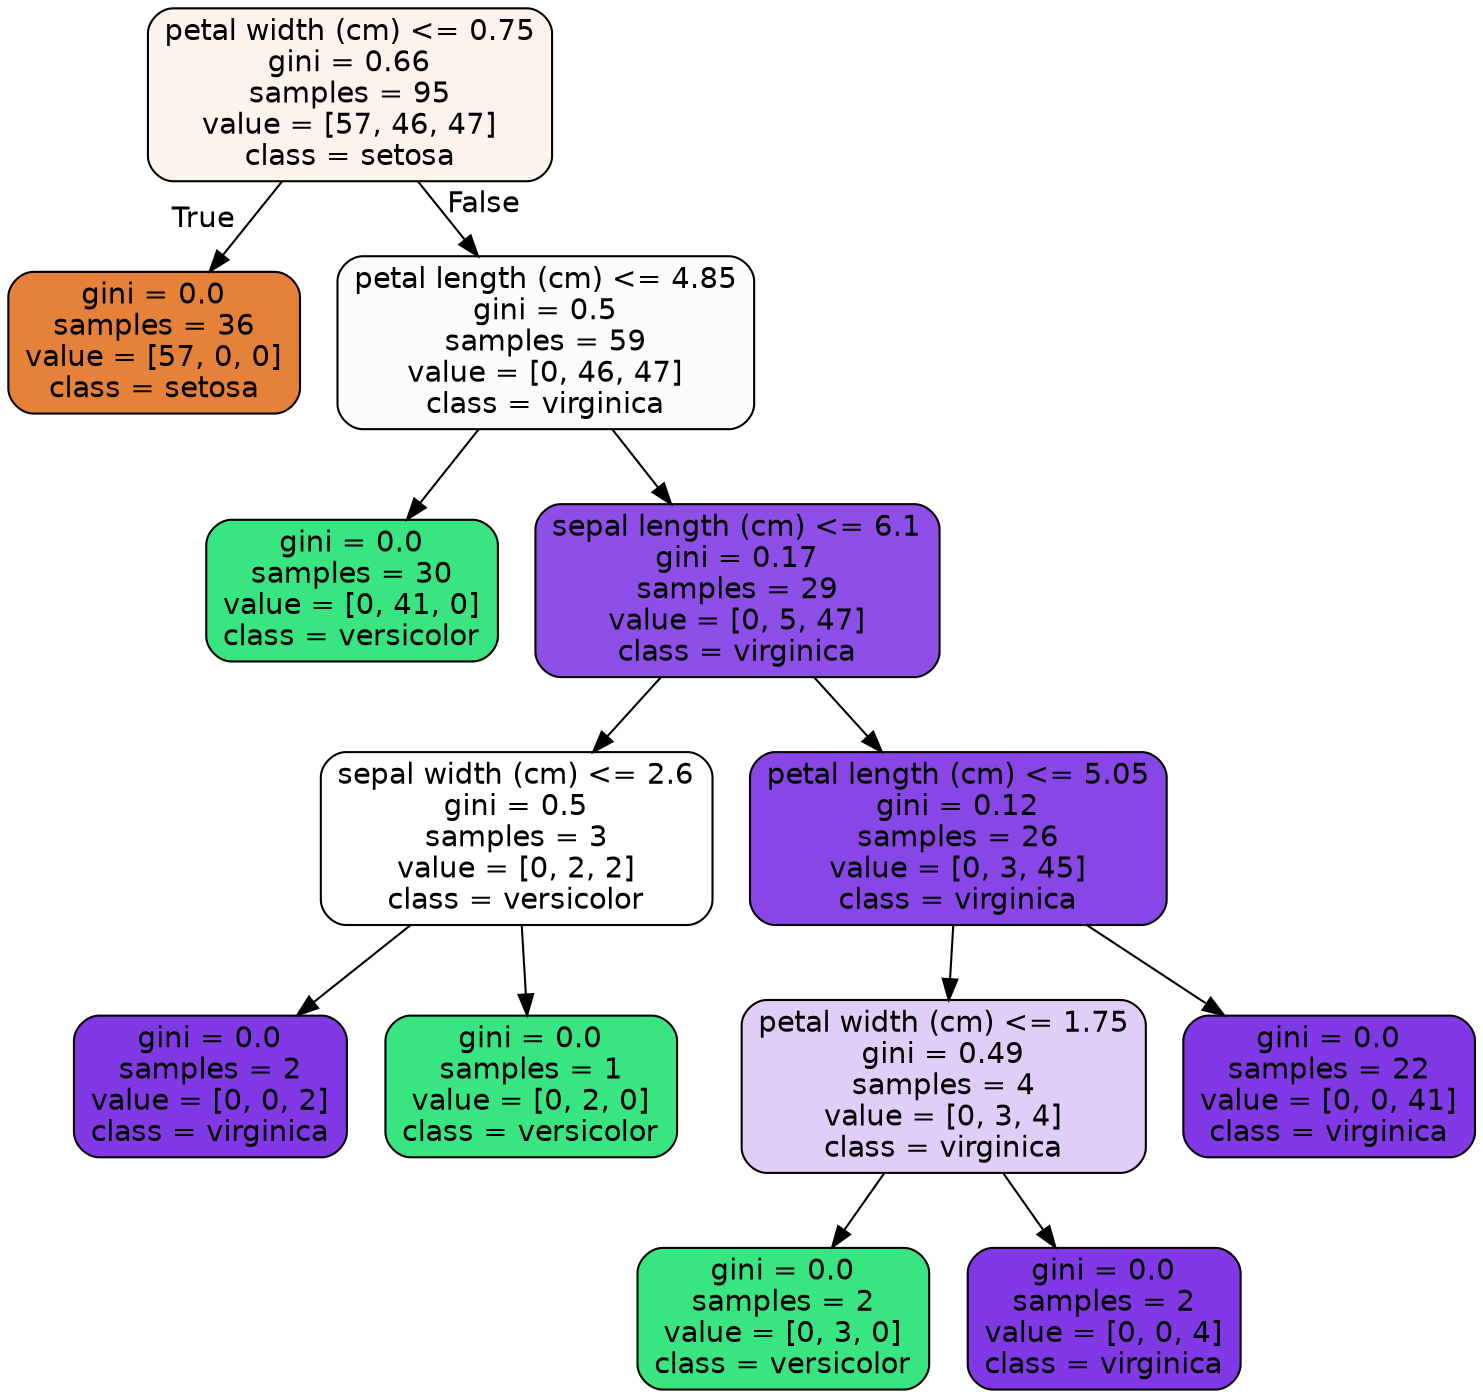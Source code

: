 digraph Tree {
node [shape=box, style="filled, rounded", color="black", fontname=helvetica] ;
edge [fontname=helvetica] ;
0 [label="petal width (cm) <= 0.75\ngini = 0.66\nsamples = 95\nvalue = [57, 46, 47]\nclass = setosa", fillcolor="#fcf3ec"] ;
1 [label="gini = 0.0\nsamples = 36\nvalue = [57, 0, 0]\nclass = setosa", fillcolor="#e58139"] ;
0 -> 1 [labeldistance=2.5, labelangle=45, headlabel="True"] ;
2 [label="petal length (cm) <= 4.85\ngini = 0.5\nsamples = 59\nvalue = [0, 46, 47]\nclass = virginica", fillcolor="#fcfbfe"] ;
0 -> 2 [labeldistance=2.5, labelangle=-45, headlabel="False"] ;
3 [label="gini = 0.0\nsamples = 30\nvalue = [0, 41, 0]\nclass = versicolor", fillcolor="#39e581"] ;
2 -> 3 ;
4 [label="sepal length (cm) <= 6.1\ngini = 0.17\nsamples = 29\nvalue = [0, 5, 47]\nclass = virginica", fillcolor="#8e4ee8"] ;
2 -> 4 ;
5 [label="sepal width (cm) <= 2.6\ngini = 0.5\nsamples = 3\nvalue = [0, 2, 2]\nclass = versicolor", fillcolor="#ffffff"] ;
4 -> 5 ;
6 [label="gini = 0.0\nsamples = 2\nvalue = [0, 0, 2]\nclass = virginica", fillcolor="#8139e5"] ;
5 -> 6 ;
7 [label="gini = 0.0\nsamples = 1\nvalue = [0, 2, 0]\nclass = versicolor", fillcolor="#39e581"] ;
5 -> 7 ;
8 [label="petal length (cm) <= 5.05\ngini = 0.12\nsamples = 26\nvalue = [0, 3, 45]\nclass = virginica", fillcolor="#8946e7"] ;
4 -> 8 ;
9 [label="petal width (cm) <= 1.75\ngini = 0.49\nsamples = 4\nvalue = [0, 3, 4]\nclass = virginica", fillcolor="#e0cef8"] ;
8 -> 9 ;
10 [label="gini = 0.0\nsamples = 2\nvalue = [0, 3, 0]\nclass = versicolor", fillcolor="#39e581"] ;
9 -> 10 ;
11 [label="gini = 0.0\nsamples = 2\nvalue = [0, 0, 4]\nclass = virginica", fillcolor="#8139e5"] ;
9 -> 11 ;
12 [label="gini = 0.0\nsamples = 22\nvalue = [0, 0, 41]\nclass = virginica", fillcolor="#8139e5"] ;
8 -> 12 ;
}